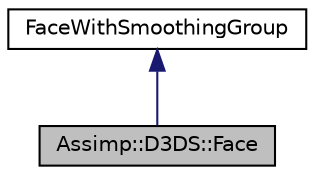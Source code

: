 digraph "Assimp::D3DS::Face"
{
  edge [fontname="Helvetica",fontsize="10",labelfontname="Helvetica",labelfontsize="10"];
  node [fontname="Helvetica",fontsize="10",shape=record];
  Node1 [label="Assimp::D3DS::Face",height=0.2,width=0.4,color="black", fillcolor="grey75", style="filled", fontcolor="black"];
  Node2 -> Node1 [dir="back",color="midnightblue",fontsize="10",style="solid"];
  Node2 [label="FaceWithSmoothingGroup",height=0.2,width=0.4,color="black", fillcolor="white", style="filled",URL="$struct_face_with_smoothing_group.html"];
}
